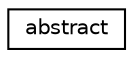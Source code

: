 digraph "Graphical Class Hierarchy"
{
  edge [fontname="Helvetica",fontsize="10",labelfontname="Helvetica",labelfontsize="10"];
  node [fontname="Helvetica",fontsize="10",shape=record];
  rankdir="LR";
  Node1 [label="abstract",height=0.2,width=0.4,color="black", fillcolor="white", style="filled",URL="$classabstract.html"];
}
